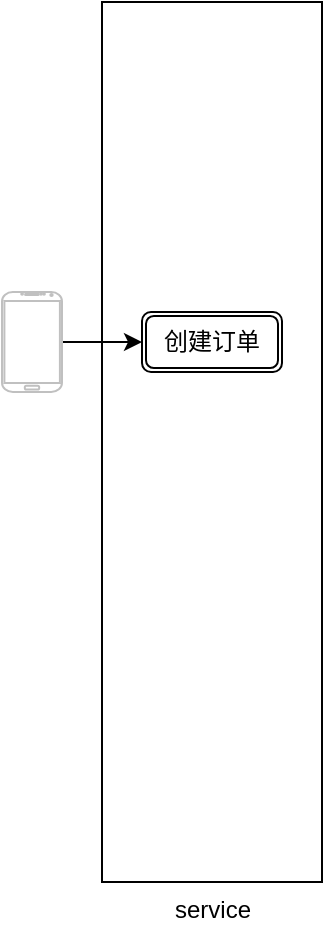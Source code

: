 <mxfile version="15.2.9" type="github">
  <diagram id="36eU4pKLtjQGRjDaztEr" name="创建订单">
    <mxGraphModel dx="1344" dy="802" grid="1" gridSize="10" guides="1" tooltips="1" connect="1" arrows="1" fold="1" page="1" pageScale="1" pageWidth="827" pageHeight="1169" math="0" shadow="0">
      <root>
        <mxCell id="0" />
        <mxCell id="1" parent="0" />
        <mxCell id="Fg9hLDMmJoLkrDjKvClW-10" value="service" style="verticalLabelPosition=bottom;verticalAlign=top;html=1;shape=mxgraph.basic.rect;fillColor2=none;strokeWidth=1;size=20;indent=5;sketch=0;shadow=0;" vertex="1" parent="1">
          <mxGeometry x="90" y="180" width="110" height="440" as="geometry" />
        </mxCell>
        <mxCell id="Fg9hLDMmJoLkrDjKvClW-2" value="创建订单" style="shape=ext;double=1;rounded=1;whiteSpace=wrap;html=1;" vertex="1" parent="1">
          <mxGeometry x="110" y="335" width="70" height="30" as="geometry" />
        </mxCell>
        <mxCell id="Fg9hLDMmJoLkrDjKvClW-6" value="" style="edgeStyle=orthogonalEdgeStyle;rounded=0;orthogonalLoop=1;jettySize=auto;html=1;" edge="1" parent="1" source="Fg9hLDMmJoLkrDjKvClW-5" target="Fg9hLDMmJoLkrDjKvClW-2">
          <mxGeometry relative="1" as="geometry" />
        </mxCell>
        <mxCell id="Fg9hLDMmJoLkrDjKvClW-5" value="" style="verticalLabelPosition=bottom;verticalAlign=top;html=1;shadow=0;dashed=0;strokeWidth=1;shape=mxgraph.android.phone2;strokeColor=#c0c0c0;" vertex="1" parent="1">
          <mxGeometry x="40" y="325" width="30" height="50" as="geometry" />
        </mxCell>
      </root>
    </mxGraphModel>
  </diagram>
</mxfile>
